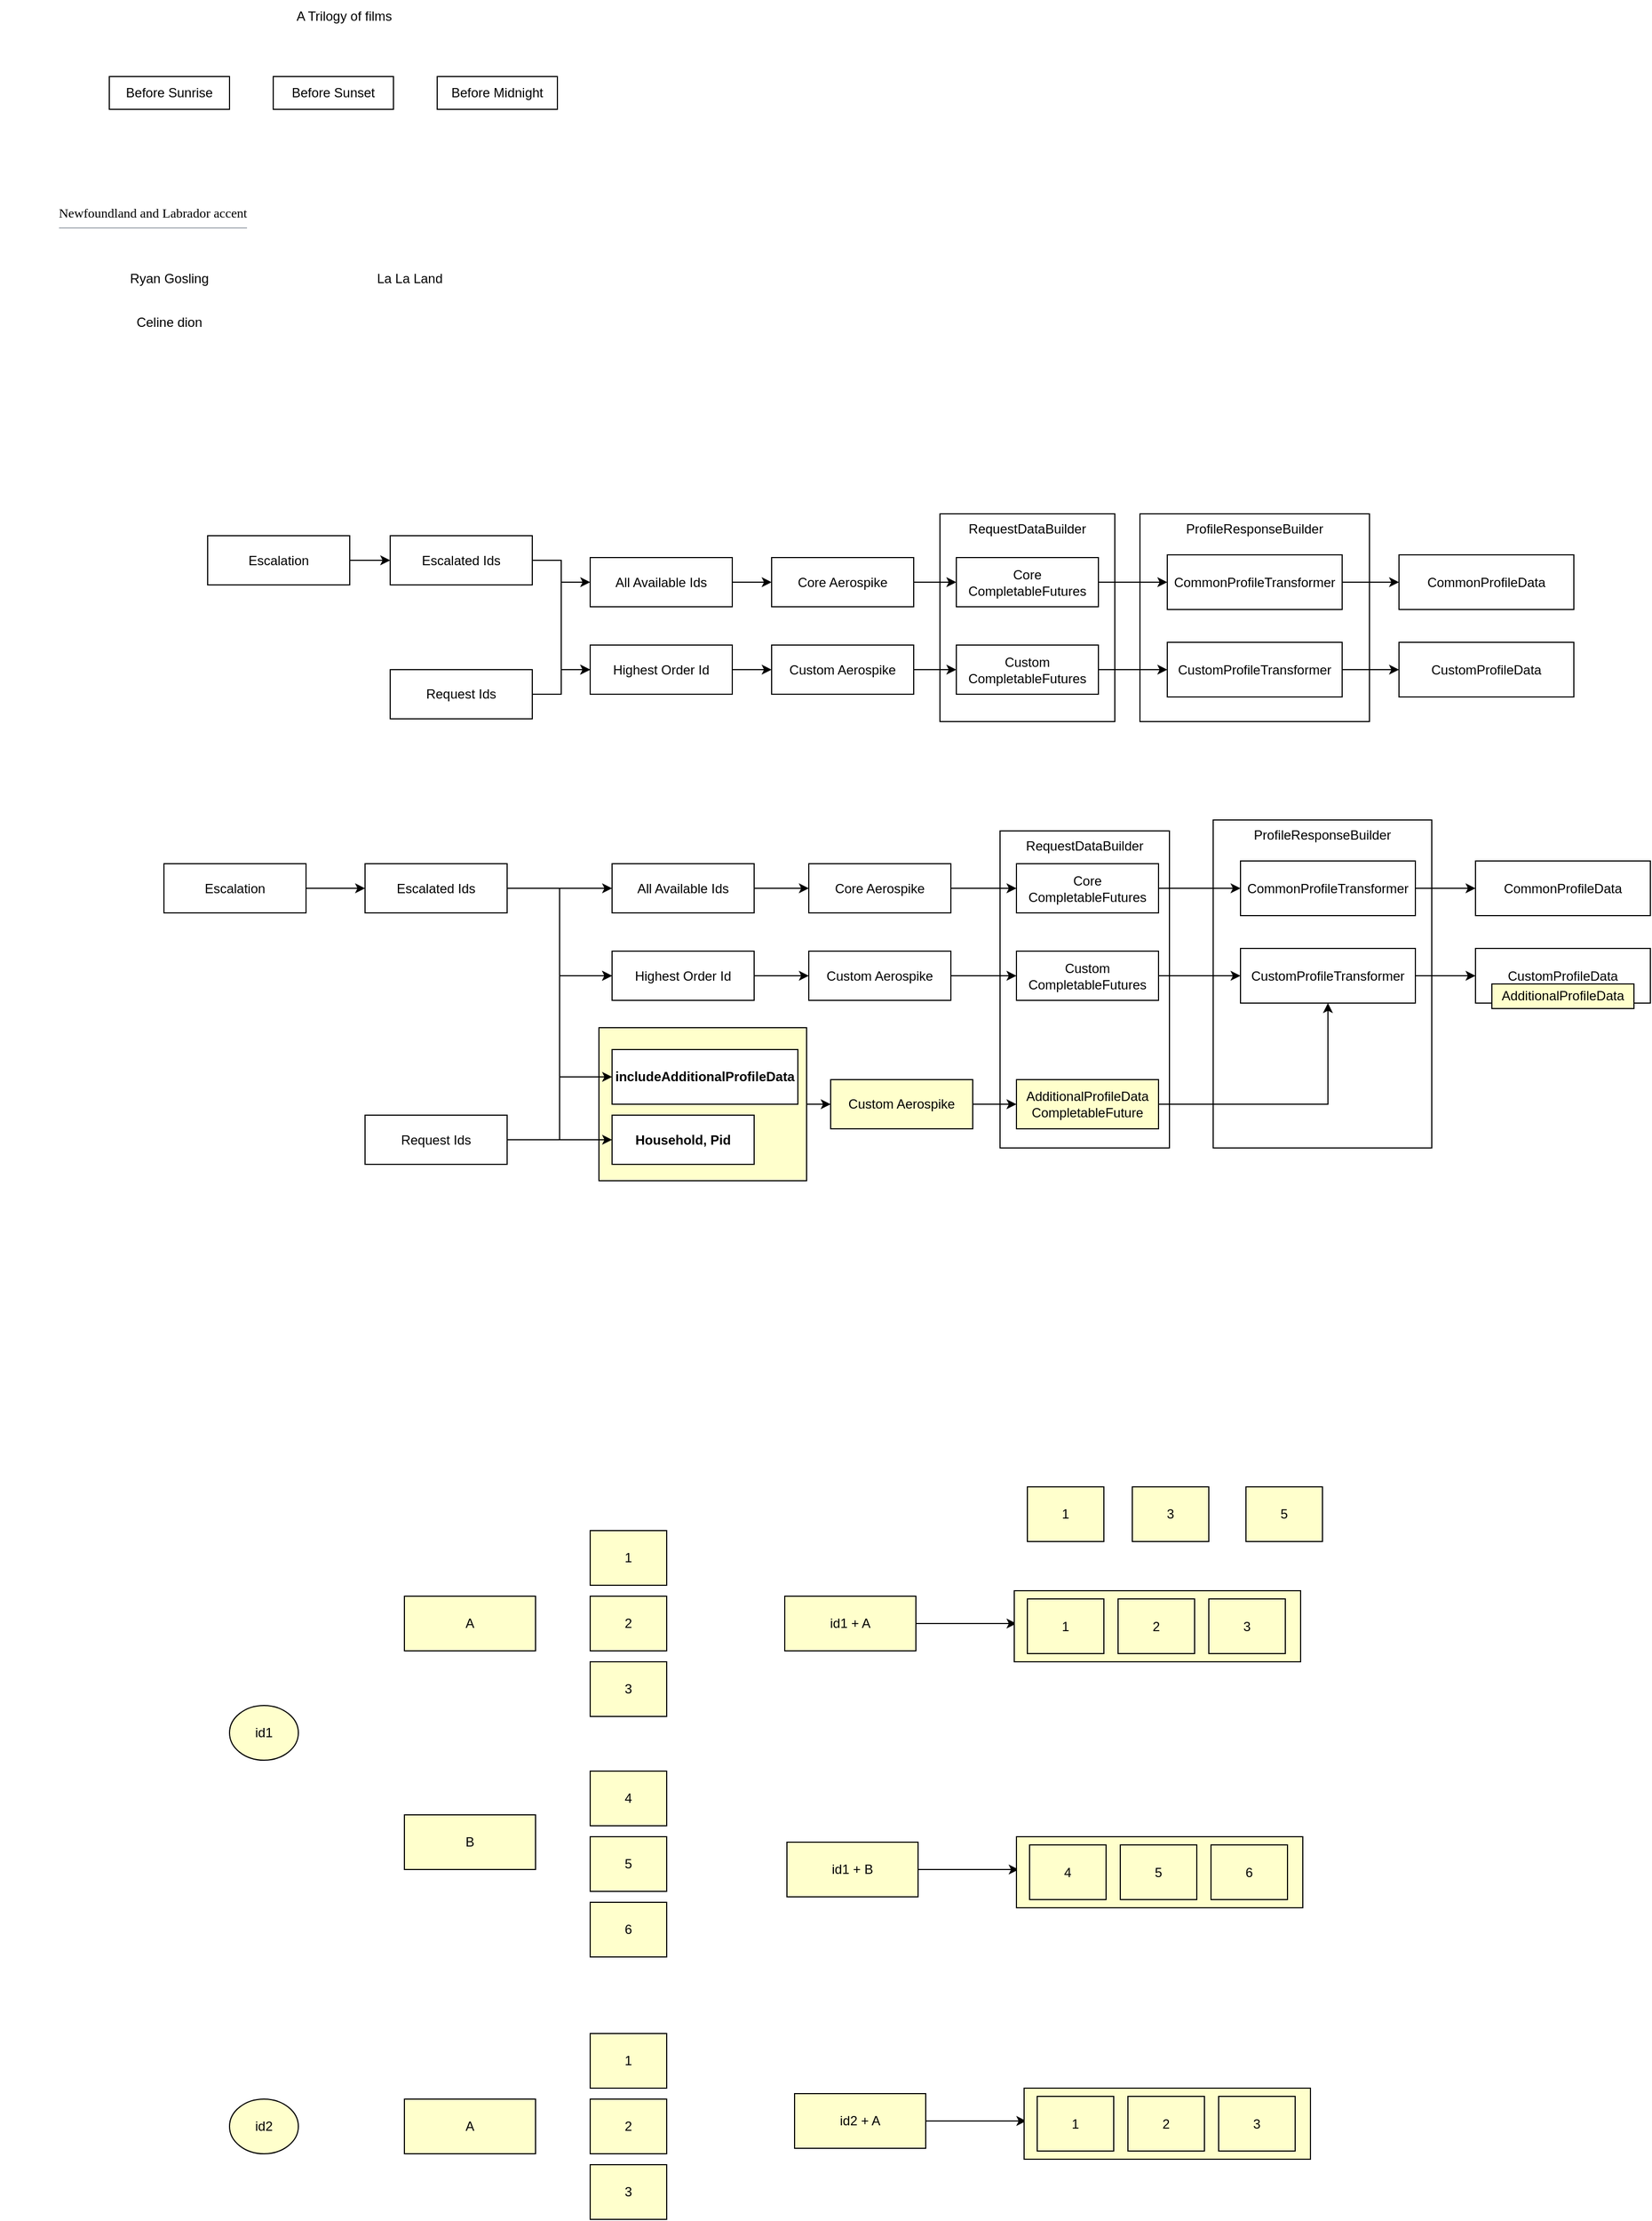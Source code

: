 <mxfile version="20.2.7" type="github">
  <diagram id="B_SzXJe0JUNsXyjz7goi" name="Page-1">
    <mxGraphModel dx="749" dy="396" grid="1" gridSize="10" guides="1" tooltips="1" connect="1" arrows="1" fold="1" page="1" pageScale="1" pageWidth="827" pageHeight="1169" math="0" shadow="0">
      <root>
        <mxCell id="0" />
        <mxCell id="1" parent="0" />
        <mxCell id="b_rr0pJjc8lgBxMN6gYH-127" value="RequestDataBuilder" style="rounded=0;whiteSpace=wrap;html=1;fontSize=12;verticalAlign=top;" vertex="1" parent="1">
          <mxGeometry x="995" y="920" width="155" height="290" as="geometry" />
        </mxCell>
        <mxCell id="b_rr0pJjc8lgBxMN6gYH-126" value="RequestDataBuilder" style="rounded=0;whiteSpace=wrap;html=1;fontSize=12;verticalAlign=top;" vertex="1" parent="1">
          <mxGeometry x="940" y="630" width="160" height="190" as="geometry" />
        </mxCell>
        <mxCell id="b_rr0pJjc8lgBxMN6gYH-71" value="ProfileResponseBuilder" style="rounded=0;whiteSpace=wrap;html=1;fontSize=12;verticalAlign=top;" vertex="1" parent="1">
          <mxGeometry x="1190" y="910" width="200" height="300" as="geometry" />
        </mxCell>
        <mxCell id="b_rr0pJjc8lgBxMN6gYH-60" value="ProfileResponseBuilder" style="rounded=0;whiteSpace=wrap;html=1;fontSize=12;verticalAlign=top;" vertex="1" parent="1">
          <mxGeometry x="1123" y="630" width="210" height="190" as="geometry" />
        </mxCell>
        <mxCell id="b_rr0pJjc8lgBxMN6gYH-129" value="" style="edgeStyle=orthogonalEdgeStyle;rounded=0;orthogonalLoop=1;jettySize=auto;html=1;fontSize=12;fillColor=#FFFFCC;" edge="1" parent="1" source="b_rr0pJjc8lgBxMN6gYH-59" target="b_rr0pJjc8lgBxMN6gYH-50">
          <mxGeometry relative="1" as="geometry" />
        </mxCell>
        <mxCell id="b_rr0pJjc8lgBxMN6gYH-59" value="" style="rounded=0;whiteSpace=wrap;html=1;fontSize=12;fillColor=#FFFFCC;" vertex="1" parent="1">
          <mxGeometry x="628" y="1100" width="190" height="140" as="geometry" />
        </mxCell>
        <mxCell id="b_rr0pJjc8lgBxMN6gYH-1" value="Before Sunrise" style="rounded=0;whiteSpace=wrap;html=1;" vertex="1" parent="1">
          <mxGeometry x="180" y="230" width="110" height="30" as="geometry" />
        </mxCell>
        <mxCell id="b_rr0pJjc8lgBxMN6gYH-2" value="Before Sunset" style="rounded=0;whiteSpace=wrap;html=1;" vertex="1" parent="1">
          <mxGeometry x="330" y="230" width="110" height="30" as="geometry" />
        </mxCell>
        <mxCell id="b_rr0pJjc8lgBxMN6gYH-3" value="Before Midnight" style="rounded=0;whiteSpace=wrap;html=1;" vertex="1" parent="1">
          <mxGeometry x="480" y="230" width="110" height="30" as="geometry" />
        </mxCell>
        <mxCell id="b_rr0pJjc8lgBxMN6gYH-4" value="A Trilogy of films" style="text;html=1;strokeColor=none;fillColor=none;align=center;verticalAlign=middle;whiteSpace=wrap;rounded=0;" vertex="1" parent="1">
          <mxGeometry x="320" y="160" width="150" height="30" as="geometry" />
        </mxCell>
        <mxCell id="b_rr0pJjc8lgBxMN6gYH-5" value="Ryan Gosling" style="text;html=1;strokeColor=none;fillColor=none;align=center;verticalAlign=middle;whiteSpace=wrap;rounded=0;" vertex="1" parent="1">
          <mxGeometry x="160" y="400" width="150" height="30" as="geometry" />
        </mxCell>
        <mxCell id="b_rr0pJjc8lgBxMN6gYH-6" value="La La Land" style="text;html=1;strokeColor=none;fillColor=none;align=center;verticalAlign=middle;whiteSpace=wrap;rounded=0;" vertex="1" parent="1">
          <mxGeometry x="380" y="400" width="150" height="30" as="geometry" />
        </mxCell>
        <mxCell id="b_rr0pJjc8lgBxMN6gYH-7" value="Celine dion" style="text;html=1;strokeColor=none;fillColor=none;align=center;verticalAlign=middle;whiteSpace=wrap;rounded=0;" vertex="1" parent="1">
          <mxGeometry x="160" y="440" width="150" height="30" as="geometry" />
        </mxCell>
        <mxCell id="b_rr0pJjc8lgBxMN6gYH-9" value="&lt;h1 style=&quot;color: rgb(0, 0, 0); margin: 0px 0px 0.25em; padding: 0px; overflow: visible; border-bottom: 1px solid rgb(162, 169, 177); font-weight: normal; font-family: &amp;quot;Linux Libertine&amp;quot;, Georgia, Times, serif; line-height: 1.3; font-style: normal; font-variant-ligatures: normal; font-variant-caps: normal; letter-spacing: normal; orphans: 2; text-align: start; text-indent: 0px; text-transform: none; widows: 2; word-spacing: 0px; -webkit-text-stroke-width: 0px; text-decoration-thickness: initial; text-decoration-style: initial; text-decoration-color: initial;&quot; class=&quot;firstHeading mw-first-heading&quot; id=&quot;firstHeading&quot;&gt;&lt;span style=&quot;&quot; class=&quot;mw-page-title-main&quot;&gt;&lt;font style=&quot;font-size: 12px;&quot;&gt;Newfoundland and Labrador accent&lt;/font&gt;&lt;/span&gt;&lt;/h1&gt;" style="text;html=1;strokeColor=none;fillColor=none;align=center;verticalAlign=middle;whiteSpace=wrap;rounded=0;" vertex="1" parent="1">
          <mxGeometry x="80" y="340" width="280" height="30" as="geometry" />
        </mxCell>
        <mxCell id="b_rr0pJjc8lgBxMN6gYH-46" value="" style="edgeStyle=orthogonalEdgeStyle;rounded=0;orthogonalLoop=1;jettySize=auto;html=1;fontSize=12;" edge="1" parent="1" source="b_rr0pJjc8lgBxMN6gYH-11" target="b_rr0pJjc8lgBxMN6gYH-44">
          <mxGeometry relative="1" as="geometry" />
        </mxCell>
        <mxCell id="b_rr0pJjc8lgBxMN6gYH-11" value="Core Aerospike" style="rounded=0;whiteSpace=wrap;html=1;fontSize=12;" vertex="1" parent="1">
          <mxGeometry x="786" y="670" width="130" height="45" as="geometry" />
        </mxCell>
        <mxCell id="b_rr0pJjc8lgBxMN6gYH-47" value="" style="edgeStyle=orthogonalEdgeStyle;rounded=0;orthogonalLoop=1;jettySize=auto;html=1;fontSize=12;" edge="1" parent="1" source="b_rr0pJjc8lgBxMN6gYH-12" target="b_rr0pJjc8lgBxMN6gYH-45">
          <mxGeometry relative="1" as="geometry" />
        </mxCell>
        <mxCell id="b_rr0pJjc8lgBxMN6gYH-12" value="Custom Aerospike" style="rounded=0;whiteSpace=wrap;html=1;fontSize=12;" vertex="1" parent="1">
          <mxGeometry x="786" y="750" width="130" height="45" as="geometry" />
        </mxCell>
        <mxCell id="b_rr0pJjc8lgBxMN6gYH-16" value="" style="edgeStyle=orthogonalEdgeStyle;rounded=0;orthogonalLoop=1;jettySize=auto;html=1;fontSize=12;" edge="1" parent="1" source="b_rr0pJjc8lgBxMN6gYH-13" target="b_rr0pJjc8lgBxMN6gYH-14">
          <mxGeometry relative="1" as="geometry" />
        </mxCell>
        <mxCell id="b_rr0pJjc8lgBxMN6gYH-13" value="Escalation" style="rounded=0;whiteSpace=wrap;html=1;fontSize=12;" vertex="1" parent="1">
          <mxGeometry x="270" y="650" width="130" height="45" as="geometry" />
        </mxCell>
        <mxCell id="b_rr0pJjc8lgBxMN6gYH-20" style="edgeStyle=orthogonalEdgeStyle;rounded=0;orthogonalLoop=1;jettySize=auto;html=1;entryX=0;entryY=0.5;entryDx=0;entryDy=0;fontSize=12;" edge="1" parent="1" source="b_rr0pJjc8lgBxMN6gYH-14" target="b_rr0pJjc8lgBxMN6gYH-18">
          <mxGeometry relative="1" as="geometry" />
        </mxCell>
        <mxCell id="b_rr0pJjc8lgBxMN6gYH-25" style="edgeStyle=orthogonalEdgeStyle;rounded=0;orthogonalLoop=1;jettySize=auto;html=1;entryX=0;entryY=0.5;entryDx=0;entryDy=0;fontSize=12;" edge="1" parent="1" source="b_rr0pJjc8lgBxMN6gYH-14" target="b_rr0pJjc8lgBxMN6gYH-22">
          <mxGeometry relative="1" as="geometry" />
        </mxCell>
        <mxCell id="b_rr0pJjc8lgBxMN6gYH-14" value="Escalated Ids" style="rounded=0;whiteSpace=wrap;html=1;fontSize=12;" vertex="1" parent="1">
          <mxGeometry x="437" y="650" width="130" height="45" as="geometry" />
        </mxCell>
        <mxCell id="b_rr0pJjc8lgBxMN6gYH-26" style="edgeStyle=orthogonalEdgeStyle;rounded=0;orthogonalLoop=1;jettySize=auto;html=1;entryX=0;entryY=0.5;entryDx=0;entryDy=0;fontSize=12;" edge="1" parent="1" source="b_rr0pJjc8lgBxMN6gYH-15" target="b_rr0pJjc8lgBxMN6gYH-22">
          <mxGeometry relative="1" as="geometry" />
        </mxCell>
        <mxCell id="b_rr0pJjc8lgBxMN6gYH-15" value="Request Ids" style="rounded=0;whiteSpace=wrap;html=1;fontSize=12;" vertex="1" parent="1">
          <mxGeometry x="437" y="772.5" width="130" height="45" as="geometry" />
        </mxCell>
        <mxCell id="b_rr0pJjc8lgBxMN6gYH-19" value="" style="edgeStyle=orthogonalEdgeStyle;rounded=0;orthogonalLoop=1;jettySize=auto;html=1;fontSize=12;" edge="1" parent="1" source="b_rr0pJjc8lgBxMN6gYH-18" target="b_rr0pJjc8lgBxMN6gYH-11">
          <mxGeometry relative="1" as="geometry" />
        </mxCell>
        <mxCell id="b_rr0pJjc8lgBxMN6gYH-18" value="All Available Ids" style="rounded=0;whiteSpace=wrap;html=1;fontSize=12;" vertex="1" parent="1">
          <mxGeometry x="620" y="670" width="130" height="45" as="geometry" />
        </mxCell>
        <mxCell id="b_rr0pJjc8lgBxMN6gYH-23" value="" style="edgeStyle=orthogonalEdgeStyle;rounded=0;orthogonalLoop=1;jettySize=auto;html=1;fontSize=12;" edge="1" parent="1" source="b_rr0pJjc8lgBxMN6gYH-22" target="b_rr0pJjc8lgBxMN6gYH-12">
          <mxGeometry relative="1" as="geometry" />
        </mxCell>
        <mxCell id="b_rr0pJjc8lgBxMN6gYH-22" value="Highest Order Id" style="rounded=0;whiteSpace=wrap;html=1;fontSize=12;" vertex="1" parent="1">
          <mxGeometry x="620" y="750" width="130" height="45" as="geometry" />
        </mxCell>
        <mxCell id="b_rr0pJjc8lgBxMN6gYH-42" value="" style="edgeStyle=orthogonalEdgeStyle;rounded=0;orthogonalLoop=1;jettySize=auto;html=1;fontSize=12;" edge="1" parent="1" source="b_rr0pJjc8lgBxMN6gYH-27" target="b_rr0pJjc8lgBxMN6gYH-40">
          <mxGeometry relative="1" as="geometry" />
        </mxCell>
        <mxCell id="b_rr0pJjc8lgBxMN6gYH-27" value="Core Aerospike" style="rounded=0;whiteSpace=wrap;html=1;fontSize=12;" vertex="1" parent="1">
          <mxGeometry x="820" y="950" width="130" height="45" as="geometry" />
        </mxCell>
        <mxCell id="b_rr0pJjc8lgBxMN6gYH-43" value="" style="edgeStyle=orthogonalEdgeStyle;rounded=0;orthogonalLoop=1;jettySize=auto;html=1;fontSize=12;" edge="1" parent="1" source="b_rr0pJjc8lgBxMN6gYH-28" target="b_rr0pJjc8lgBxMN6gYH-41">
          <mxGeometry relative="1" as="geometry" />
        </mxCell>
        <mxCell id="b_rr0pJjc8lgBxMN6gYH-28" value="Custom Aerospike" style="rounded=0;whiteSpace=wrap;html=1;fontSize=12;" vertex="1" parent="1">
          <mxGeometry x="820" y="1030" width="130" height="45" as="geometry" />
        </mxCell>
        <mxCell id="b_rr0pJjc8lgBxMN6gYH-29" value="" style="edgeStyle=orthogonalEdgeStyle;rounded=0;orthogonalLoop=1;jettySize=auto;html=1;fontSize=12;" edge="1" parent="1" source="b_rr0pJjc8lgBxMN6gYH-30" target="b_rr0pJjc8lgBxMN6gYH-33">
          <mxGeometry relative="1" as="geometry" />
        </mxCell>
        <mxCell id="b_rr0pJjc8lgBxMN6gYH-30" value="Escalation" style="rounded=0;whiteSpace=wrap;html=1;fontSize=12;" vertex="1" parent="1">
          <mxGeometry x="230" y="950" width="130" height="45" as="geometry" />
        </mxCell>
        <mxCell id="b_rr0pJjc8lgBxMN6gYH-31" style="edgeStyle=orthogonalEdgeStyle;rounded=0;orthogonalLoop=1;jettySize=auto;html=1;entryX=0;entryY=0.5;entryDx=0;entryDy=0;fontSize=12;" edge="1" parent="1" source="b_rr0pJjc8lgBxMN6gYH-33" target="b_rr0pJjc8lgBxMN6gYH-37">
          <mxGeometry relative="1" as="geometry" />
        </mxCell>
        <mxCell id="b_rr0pJjc8lgBxMN6gYH-32" style="edgeStyle=orthogonalEdgeStyle;rounded=0;orthogonalLoop=1;jettySize=auto;html=1;entryX=0;entryY=0.5;entryDx=0;entryDy=0;fontSize=12;" edge="1" parent="1" source="b_rr0pJjc8lgBxMN6gYH-33" target="b_rr0pJjc8lgBxMN6gYH-39">
          <mxGeometry relative="1" as="geometry" />
        </mxCell>
        <mxCell id="b_rr0pJjc8lgBxMN6gYH-33" value="Escalated Ids" style="rounded=0;whiteSpace=wrap;html=1;fontSize=12;" vertex="1" parent="1">
          <mxGeometry x="414" y="950" width="130" height="45" as="geometry" />
        </mxCell>
        <mxCell id="b_rr0pJjc8lgBxMN6gYH-34" style="edgeStyle=orthogonalEdgeStyle;rounded=0;orthogonalLoop=1;jettySize=auto;html=1;entryX=0;entryY=0.5;entryDx=0;entryDy=0;fontSize=12;" edge="1" parent="1" source="b_rr0pJjc8lgBxMN6gYH-35" target="b_rr0pJjc8lgBxMN6gYH-39">
          <mxGeometry relative="1" as="geometry" />
        </mxCell>
        <mxCell id="b_rr0pJjc8lgBxMN6gYH-49" style="edgeStyle=orthogonalEdgeStyle;rounded=0;orthogonalLoop=1;jettySize=auto;html=1;entryX=0;entryY=0.5;entryDx=0;entryDy=0;fontSize=12;" edge="1" parent="1" source="b_rr0pJjc8lgBxMN6gYH-35" target="b_rr0pJjc8lgBxMN6gYH-48">
          <mxGeometry relative="1" as="geometry" />
        </mxCell>
        <mxCell id="b_rr0pJjc8lgBxMN6gYH-58" style="edgeStyle=orthogonalEdgeStyle;rounded=0;orthogonalLoop=1;jettySize=auto;html=1;entryX=0;entryY=0.5;entryDx=0;entryDy=0;fontSize=12;" edge="1" parent="1" source="b_rr0pJjc8lgBxMN6gYH-35" target="b_rr0pJjc8lgBxMN6gYH-57">
          <mxGeometry relative="1" as="geometry" />
        </mxCell>
        <mxCell id="b_rr0pJjc8lgBxMN6gYH-35" value="Request Ids" style="rounded=0;whiteSpace=wrap;html=1;fontSize=12;" vertex="1" parent="1">
          <mxGeometry x="414" y="1180" width="130" height="45" as="geometry" />
        </mxCell>
        <mxCell id="b_rr0pJjc8lgBxMN6gYH-36" value="" style="edgeStyle=orthogonalEdgeStyle;rounded=0;orthogonalLoop=1;jettySize=auto;html=1;fontSize=12;" edge="1" parent="1" source="b_rr0pJjc8lgBxMN6gYH-37" target="b_rr0pJjc8lgBxMN6gYH-27">
          <mxGeometry relative="1" as="geometry" />
        </mxCell>
        <mxCell id="b_rr0pJjc8lgBxMN6gYH-37" value="All Available Ids" style="rounded=0;whiteSpace=wrap;html=1;fontSize=12;" vertex="1" parent="1">
          <mxGeometry x="640" y="950" width="130" height="45" as="geometry" />
        </mxCell>
        <mxCell id="b_rr0pJjc8lgBxMN6gYH-38" value="" style="edgeStyle=orthogonalEdgeStyle;rounded=0;orthogonalLoop=1;jettySize=auto;html=1;fontSize=12;" edge="1" parent="1" source="b_rr0pJjc8lgBxMN6gYH-39" target="b_rr0pJjc8lgBxMN6gYH-28">
          <mxGeometry relative="1" as="geometry" />
        </mxCell>
        <mxCell id="b_rr0pJjc8lgBxMN6gYH-39" value="Highest Order Id" style="rounded=0;whiteSpace=wrap;html=1;fontSize=12;" vertex="1" parent="1">
          <mxGeometry x="640" y="1030" width="130" height="45" as="geometry" />
        </mxCell>
        <mxCell id="b_rr0pJjc8lgBxMN6gYH-76" value="" style="edgeStyle=orthogonalEdgeStyle;rounded=0;orthogonalLoop=1;jettySize=auto;html=1;fontSize=12;" edge="1" parent="1" source="b_rr0pJjc8lgBxMN6gYH-40" target="b_rr0pJjc8lgBxMN6gYH-72">
          <mxGeometry relative="1" as="geometry" />
        </mxCell>
        <mxCell id="b_rr0pJjc8lgBxMN6gYH-40" value="Core CompletableFutures" style="rounded=0;whiteSpace=wrap;html=1;fontSize=12;" vertex="1" parent="1">
          <mxGeometry x="1010" y="950" width="130" height="45" as="geometry" />
        </mxCell>
        <mxCell id="b_rr0pJjc8lgBxMN6gYH-77" value="" style="edgeStyle=orthogonalEdgeStyle;rounded=0;orthogonalLoop=1;jettySize=auto;html=1;fontSize=12;" edge="1" parent="1" source="b_rr0pJjc8lgBxMN6gYH-41" target="b_rr0pJjc8lgBxMN6gYH-73">
          <mxGeometry relative="1" as="geometry" />
        </mxCell>
        <mxCell id="b_rr0pJjc8lgBxMN6gYH-41" value="Custom CompletableFutures" style="rounded=0;whiteSpace=wrap;html=1;fontSize=12;" vertex="1" parent="1">
          <mxGeometry x="1010" y="1030" width="130" height="45" as="geometry" />
        </mxCell>
        <mxCell id="b_rr0pJjc8lgBxMN6gYH-65" style="edgeStyle=orthogonalEdgeStyle;rounded=0;orthogonalLoop=1;jettySize=auto;html=1;entryX=0;entryY=0.5;entryDx=0;entryDy=0;fontSize=12;" edge="1" parent="1" source="b_rr0pJjc8lgBxMN6gYH-44" target="b_rr0pJjc8lgBxMN6gYH-62">
          <mxGeometry relative="1" as="geometry" />
        </mxCell>
        <mxCell id="b_rr0pJjc8lgBxMN6gYH-44" value="Core CompletableFutures" style="rounded=0;whiteSpace=wrap;html=1;fontSize=12;" vertex="1" parent="1">
          <mxGeometry x="955" y="670" width="130" height="45" as="geometry" />
        </mxCell>
        <mxCell id="b_rr0pJjc8lgBxMN6gYH-66" style="edgeStyle=orthogonalEdgeStyle;rounded=0;orthogonalLoop=1;jettySize=auto;html=1;entryX=0;entryY=0.5;entryDx=0;entryDy=0;fontSize=12;" edge="1" parent="1" source="b_rr0pJjc8lgBxMN6gYH-45" target="b_rr0pJjc8lgBxMN6gYH-63">
          <mxGeometry relative="1" as="geometry" />
        </mxCell>
        <mxCell id="b_rr0pJjc8lgBxMN6gYH-45" value="Custom CompletableFutures" style="rounded=0;whiteSpace=wrap;html=1;fontSize=12;" vertex="1" parent="1">
          <mxGeometry x="955" y="750" width="130" height="45" as="geometry" />
        </mxCell>
        <mxCell id="b_rr0pJjc8lgBxMN6gYH-48" value="Household, Pid" style="rounded=0;whiteSpace=wrap;html=1;fontSize=12;fontStyle=1" vertex="1" parent="1">
          <mxGeometry x="640" y="1180" width="130" height="45" as="geometry" />
        </mxCell>
        <mxCell id="b_rr0pJjc8lgBxMN6gYH-53" value="" style="edgeStyle=orthogonalEdgeStyle;rounded=0;orthogonalLoop=1;jettySize=auto;html=1;fontSize=12;fillColor=#FFFFCC;" edge="1" parent="1" source="b_rr0pJjc8lgBxMN6gYH-50" target="b_rr0pJjc8lgBxMN6gYH-52">
          <mxGeometry relative="1" as="geometry" />
        </mxCell>
        <mxCell id="b_rr0pJjc8lgBxMN6gYH-50" value="Custom Aerospike" style="rounded=0;whiteSpace=wrap;html=1;fontSize=12;fillColor=#FFFFCC;" vertex="1" parent="1">
          <mxGeometry x="840" y="1147.5" width="130" height="45" as="geometry" />
        </mxCell>
        <mxCell id="b_rr0pJjc8lgBxMN6gYH-133" style="edgeStyle=orthogonalEdgeStyle;rounded=0;orthogonalLoop=1;jettySize=auto;html=1;entryX=0.5;entryY=1;entryDx=0;entryDy=0;fontSize=12;fillColor=#FFFFCC;" edge="1" parent="1" source="b_rr0pJjc8lgBxMN6gYH-52" target="b_rr0pJjc8lgBxMN6gYH-73">
          <mxGeometry relative="1" as="geometry" />
        </mxCell>
        <mxCell id="b_rr0pJjc8lgBxMN6gYH-52" value="AdditionalProfileData CompletableFuture" style="rounded=0;whiteSpace=wrap;html=1;fontSize=12;fillColor=#FFFFCC;" vertex="1" parent="1">
          <mxGeometry x="1010" y="1147.5" width="130" height="45" as="geometry" />
        </mxCell>
        <mxCell id="b_rr0pJjc8lgBxMN6gYH-57" value="includeAdditionalProfileData" style="rounded=0;whiteSpace=wrap;html=1;fontSize=12;fillColor=#FFFFFF;fontStyle=1" vertex="1" parent="1">
          <mxGeometry x="640" y="1120" width="170" height="50" as="geometry" />
        </mxCell>
        <mxCell id="b_rr0pJjc8lgBxMN6gYH-70" value="" style="edgeStyle=orthogonalEdgeStyle;rounded=0;orthogonalLoop=1;jettySize=auto;html=1;fontSize=12;" edge="1" parent="1" source="b_rr0pJjc8lgBxMN6gYH-62" target="b_rr0pJjc8lgBxMN6gYH-69">
          <mxGeometry relative="1" as="geometry" />
        </mxCell>
        <mxCell id="b_rr0pJjc8lgBxMN6gYH-62" value="CommonProfileTransformer" style="rounded=0;whiteSpace=wrap;html=1;fontSize=12;" vertex="1" parent="1">
          <mxGeometry x="1148" y="667.5" width="160" height="50" as="geometry" />
        </mxCell>
        <mxCell id="b_rr0pJjc8lgBxMN6gYH-68" value="" style="edgeStyle=orthogonalEdgeStyle;rounded=0;orthogonalLoop=1;jettySize=auto;html=1;fontSize=12;" edge="1" parent="1" source="b_rr0pJjc8lgBxMN6gYH-63" target="b_rr0pJjc8lgBxMN6gYH-67">
          <mxGeometry relative="1" as="geometry" />
        </mxCell>
        <mxCell id="b_rr0pJjc8lgBxMN6gYH-63" value="CustomProfileTransformer" style="rounded=0;whiteSpace=wrap;html=1;fontSize=12;" vertex="1" parent="1">
          <mxGeometry x="1148" y="747.5" width="160" height="50" as="geometry" />
        </mxCell>
        <mxCell id="b_rr0pJjc8lgBxMN6gYH-67" value="CustomProfileData" style="rounded=0;whiteSpace=wrap;html=1;fontSize=12;" vertex="1" parent="1">
          <mxGeometry x="1360" y="747.5" width="160" height="50" as="geometry" />
        </mxCell>
        <mxCell id="b_rr0pJjc8lgBxMN6gYH-69" value="CommonProfileData" style="rounded=0;whiteSpace=wrap;html=1;fontSize=12;" vertex="1" parent="1">
          <mxGeometry x="1360" y="667.5" width="160" height="50" as="geometry" />
        </mxCell>
        <mxCell id="b_rr0pJjc8lgBxMN6gYH-82" style="edgeStyle=orthogonalEdgeStyle;rounded=0;orthogonalLoop=1;jettySize=auto;html=1;fontSize=12;" edge="1" parent="1" source="b_rr0pJjc8lgBxMN6gYH-72" target="b_rr0pJjc8lgBxMN6gYH-81">
          <mxGeometry relative="1" as="geometry" />
        </mxCell>
        <mxCell id="b_rr0pJjc8lgBxMN6gYH-72" value="CommonProfileTransformer" style="rounded=0;whiteSpace=wrap;html=1;fontSize=12;" vertex="1" parent="1">
          <mxGeometry x="1215" y="947.5" width="160" height="50" as="geometry" />
        </mxCell>
        <mxCell id="b_rr0pJjc8lgBxMN6gYH-83" style="edgeStyle=orthogonalEdgeStyle;rounded=0;orthogonalLoop=1;jettySize=auto;html=1;entryX=0;entryY=0.5;entryDx=0;entryDy=0;fontSize=12;" edge="1" parent="1" source="b_rr0pJjc8lgBxMN6gYH-73" target="b_rr0pJjc8lgBxMN6gYH-80">
          <mxGeometry relative="1" as="geometry" />
        </mxCell>
        <mxCell id="b_rr0pJjc8lgBxMN6gYH-73" value="CustomProfileTransformer" style="rounded=0;whiteSpace=wrap;html=1;fontSize=12;" vertex="1" parent="1">
          <mxGeometry x="1215" y="1027.5" width="160" height="50" as="geometry" />
        </mxCell>
        <mxCell id="b_rr0pJjc8lgBxMN6gYH-80" value="CustomProfileData" style="rounded=0;whiteSpace=wrap;html=1;fontSize=12;" vertex="1" parent="1">
          <mxGeometry x="1430" y="1027.5" width="160" height="50" as="geometry" />
        </mxCell>
        <mxCell id="b_rr0pJjc8lgBxMN6gYH-81" value="CommonProfileData" style="rounded=0;whiteSpace=wrap;html=1;fontSize=12;" vertex="1" parent="1">
          <mxGeometry x="1430" y="947.5" width="160" height="50" as="geometry" />
        </mxCell>
        <mxCell id="b_rr0pJjc8lgBxMN6gYH-88" value="id1" style="ellipse;whiteSpace=wrap;html=1;fontSize=12;fillColor=#FFFFCC;" vertex="1" parent="1">
          <mxGeometry x="290" y="1720" width="63" height="50" as="geometry" />
        </mxCell>
        <mxCell id="b_rr0pJjc8lgBxMN6gYH-89" value="A" style="rounded=0;whiteSpace=wrap;html=1;fontSize=12;fillColor=#FFFFCC;" vertex="1" parent="1">
          <mxGeometry x="450" y="1620" width="120" height="50" as="geometry" />
        </mxCell>
        <mxCell id="b_rr0pJjc8lgBxMN6gYH-90" value="B" style="rounded=0;whiteSpace=wrap;html=1;fontSize=12;fillColor=#FFFFCC;" vertex="1" parent="1">
          <mxGeometry x="450" y="1820" width="120" height="50" as="geometry" />
        </mxCell>
        <mxCell id="b_rr0pJjc8lgBxMN6gYH-91" value="1" style="rounded=0;whiteSpace=wrap;html=1;fontSize=12;fillColor=#FFFFCC;" vertex="1" parent="1">
          <mxGeometry x="620" y="1560" width="70" height="50" as="geometry" />
        </mxCell>
        <mxCell id="b_rr0pJjc8lgBxMN6gYH-92" value="2" style="rounded=0;whiteSpace=wrap;html=1;fontSize=12;fillColor=#FFFFCC;" vertex="1" parent="1">
          <mxGeometry x="620" y="1620" width="70" height="50" as="geometry" />
        </mxCell>
        <mxCell id="b_rr0pJjc8lgBxMN6gYH-93" value="3" style="rounded=0;whiteSpace=wrap;html=1;fontSize=12;fillColor=#FFFFCC;" vertex="1" parent="1">
          <mxGeometry x="620" y="1680" width="70" height="50" as="geometry" />
        </mxCell>
        <mxCell id="b_rr0pJjc8lgBxMN6gYH-94" value="4" style="rounded=0;whiteSpace=wrap;html=1;fontSize=12;fillColor=#FFFFCC;" vertex="1" parent="1">
          <mxGeometry x="620" y="1780" width="70" height="50" as="geometry" />
        </mxCell>
        <mxCell id="b_rr0pJjc8lgBxMN6gYH-95" value="5" style="rounded=0;whiteSpace=wrap;html=1;fontSize=12;fillColor=#FFFFCC;" vertex="1" parent="1">
          <mxGeometry x="620" y="1840" width="70" height="50" as="geometry" />
        </mxCell>
        <mxCell id="b_rr0pJjc8lgBxMN6gYH-96" value="6" style="rounded=0;whiteSpace=wrap;html=1;fontSize=12;fillColor=#FFFFCC;" vertex="1" parent="1">
          <mxGeometry x="620" y="1900" width="70" height="50" as="geometry" />
        </mxCell>
        <mxCell id="b_rr0pJjc8lgBxMN6gYH-100" style="edgeStyle=orthogonalEdgeStyle;rounded=0;orthogonalLoop=1;jettySize=auto;html=1;fontSize=12;fillColor=#FFFFCC;" edge="1" parent="1" source="b_rr0pJjc8lgBxMN6gYH-98">
          <mxGeometry relative="1" as="geometry">
            <mxPoint x="1010" y="1645" as="targetPoint" />
          </mxGeometry>
        </mxCell>
        <mxCell id="b_rr0pJjc8lgBxMN6gYH-98" value="id1 + A" style="rounded=0;whiteSpace=wrap;html=1;fontSize=12;fillColor=#FFFFCC;" vertex="1" parent="1">
          <mxGeometry x="798" y="1620" width="120" height="50" as="geometry" />
        </mxCell>
        <mxCell id="b_rr0pJjc8lgBxMN6gYH-101" value="" style="rounded=0;whiteSpace=wrap;html=1;fontSize=12;fillColor=#FFFFCC;" vertex="1" parent="1">
          <mxGeometry x="1008" y="1615" width="262" height="65" as="geometry" />
        </mxCell>
        <mxCell id="b_rr0pJjc8lgBxMN6gYH-102" value="1" style="rounded=0;whiteSpace=wrap;html=1;fontSize=12;fillColor=#FFFFCC;" vertex="1" parent="1">
          <mxGeometry x="1020" y="1622.5" width="70" height="50" as="geometry" />
        </mxCell>
        <mxCell id="b_rr0pJjc8lgBxMN6gYH-103" value="2" style="rounded=0;whiteSpace=wrap;html=1;fontSize=12;fillColor=#FFFFCC;" vertex="1" parent="1">
          <mxGeometry x="1103" y="1622.5" width="70" height="50" as="geometry" />
        </mxCell>
        <mxCell id="b_rr0pJjc8lgBxMN6gYH-104" value="3" style="rounded=0;whiteSpace=wrap;html=1;fontSize=12;fillColor=#FFFFCC;" vertex="1" parent="1">
          <mxGeometry x="1186" y="1622.5" width="70" height="50" as="geometry" />
        </mxCell>
        <mxCell id="b_rr0pJjc8lgBxMN6gYH-105" style="edgeStyle=orthogonalEdgeStyle;rounded=0;orthogonalLoop=1;jettySize=auto;html=1;fontSize=12;fillColor=#FFFFCC;" edge="1" parent="1" source="b_rr0pJjc8lgBxMN6gYH-106">
          <mxGeometry relative="1" as="geometry">
            <mxPoint x="1012" y="1870" as="targetPoint" />
          </mxGeometry>
        </mxCell>
        <mxCell id="b_rr0pJjc8lgBxMN6gYH-106" value="id1 + B" style="rounded=0;whiteSpace=wrap;html=1;fontSize=12;fillColor=#FFFFCC;" vertex="1" parent="1">
          <mxGeometry x="800" y="1845" width="120" height="50" as="geometry" />
        </mxCell>
        <mxCell id="b_rr0pJjc8lgBxMN6gYH-107" value="" style="rounded=0;whiteSpace=wrap;html=1;fontSize=12;fillColor=#FFFFCC;" vertex="1" parent="1">
          <mxGeometry x="1010" y="1840" width="262" height="65" as="geometry" />
        </mxCell>
        <mxCell id="b_rr0pJjc8lgBxMN6gYH-108" value="4" style="rounded=0;whiteSpace=wrap;html=1;fontSize=12;fillColor=#FFFFCC;" vertex="1" parent="1">
          <mxGeometry x="1022" y="1847.5" width="70" height="50" as="geometry" />
        </mxCell>
        <mxCell id="b_rr0pJjc8lgBxMN6gYH-109" value="5" style="rounded=0;whiteSpace=wrap;html=1;fontSize=12;fillColor=#FFFFCC;" vertex="1" parent="1">
          <mxGeometry x="1105" y="1847.5" width="70" height="50" as="geometry" />
        </mxCell>
        <mxCell id="b_rr0pJjc8lgBxMN6gYH-110" value="6" style="rounded=0;whiteSpace=wrap;html=1;fontSize=12;fillColor=#FFFFCC;" vertex="1" parent="1">
          <mxGeometry x="1188" y="1847.5" width="70" height="50" as="geometry" />
        </mxCell>
        <mxCell id="b_rr0pJjc8lgBxMN6gYH-111" value="1" style="rounded=0;whiteSpace=wrap;html=1;fontSize=12;fillColor=#FFFFCC;" vertex="1" parent="1">
          <mxGeometry x="1020" y="1520" width="70" height="50" as="geometry" />
        </mxCell>
        <mxCell id="b_rr0pJjc8lgBxMN6gYH-112" value="3" style="rounded=0;whiteSpace=wrap;html=1;fontSize=12;fillColor=#FFFFCC;" vertex="1" parent="1">
          <mxGeometry x="1116" y="1520" width="70" height="50" as="geometry" />
        </mxCell>
        <mxCell id="b_rr0pJjc8lgBxMN6gYH-114" value="5" style="rounded=0;whiteSpace=wrap;html=1;fontSize=12;fillColor=#FFFFCC;" vertex="1" parent="1">
          <mxGeometry x="1220" y="1520" width="70" height="50" as="geometry" />
        </mxCell>
        <mxCell id="b_rr0pJjc8lgBxMN6gYH-115" value="id2" style="ellipse;whiteSpace=wrap;html=1;fontSize=12;fillColor=#FFFFCC;" vertex="1" parent="1">
          <mxGeometry x="290" y="2080" width="63" height="50" as="geometry" />
        </mxCell>
        <mxCell id="b_rr0pJjc8lgBxMN6gYH-116" value="A" style="rounded=0;whiteSpace=wrap;html=1;fontSize=12;fillColor=#FFFFCC;" vertex="1" parent="1">
          <mxGeometry x="450" y="2080" width="120" height="50" as="geometry" />
        </mxCell>
        <mxCell id="b_rr0pJjc8lgBxMN6gYH-117" value="1" style="rounded=0;whiteSpace=wrap;html=1;fontSize=12;fillColor=#FFFFCC;" vertex="1" parent="1">
          <mxGeometry x="620" y="2020" width="70" height="50" as="geometry" />
        </mxCell>
        <mxCell id="b_rr0pJjc8lgBxMN6gYH-118" value="2" style="rounded=0;whiteSpace=wrap;html=1;fontSize=12;fillColor=#FFFFCC;" vertex="1" parent="1">
          <mxGeometry x="620" y="2080" width="70" height="50" as="geometry" />
        </mxCell>
        <mxCell id="b_rr0pJjc8lgBxMN6gYH-119" value="3" style="rounded=0;whiteSpace=wrap;html=1;fontSize=12;fillColor=#FFFFCC;" vertex="1" parent="1">
          <mxGeometry x="620" y="2140" width="70" height="50" as="geometry" />
        </mxCell>
        <mxCell id="b_rr0pJjc8lgBxMN6gYH-120" style="edgeStyle=orthogonalEdgeStyle;rounded=0;orthogonalLoop=1;jettySize=auto;html=1;fontSize=12;fillColor=#FFFFCC;" edge="1" parent="1" source="b_rr0pJjc8lgBxMN6gYH-121">
          <mxGeometry relative="1" as="geometry">
            <mxPoint x="1019" y="2100" as="targetPoint" />
          </mxGeometry>
        </mxCell>
        <mxCell id="b_rr0pJjc8lgBxMN6gYH-121" value="id2 + A" style="rounded=0;whiteSpace=wrap;html=1;fontSize=12;fillColor=#FFFFCC;" vertex="1" parent="1">
          <mxGeometry x="807" y="2075" width="120" height="50" as="geometry" />
        </mxCell>
        <mxCell id="b_rr0pJjc8lgBxMN6gYH-122" value="" style="rounded=0;whiteSpace=wrap;html=1;fontSize=12;fillColor=#FFFFCC;" vertex="1" parent="1">
          <mxGeometry x="1017" y="2070" width="262" height="65" as="geometry" />
        </mxCell>
        <mxCell id="b_rr0pJjc8lgBxMN6gYH-123" value="1" style="rounded=0;whiteSpace=wrap;html=1;fontSize=12;fillColor=#FFFFCC;" vertex="1" parent="1">
          <mxGeometry x="1029" y="2077.5" width="70" height="50" as="geometry" />
        </mxCell>
        <mxCell id="b_rr0pJjc8lgBxMN6gYH-124" value="2" style="rounded=0;whiteSpace=wrap;html=1;fontSize=12;fillColor=#FFFFCC;" vertex="1" parent="1">
          <mxGeometry x="1112" y="2077.5" width="70" height="50" as="geometry" />
        </mxCell>
        <mxCell id="b_rr0pJjc8lgBxMN6gYH-125" value="3" style="rounded=0;whiteSpace=wrap;html=1;fontSize=12;fillColor=#FFFFCC;" vertex="1" parent="1">
          <mxGeometry x="1195" y="2077.5" width="70" height="50" as="geometry" />
        </mxCell>
        <mxCell id="b_rr0pJjc8lgBxMN6gYH-134" value="AdditionalProfileData" style="rounded=0;whiteSpace=wrap;html=1;fontSize=12;fillColor=#FFFFCC;" vertex="1" parent="1">
          <mxGeometry x="1445" y="1060" width="130" height="22.5" as="geometry" />
        </mxCell>
      </root>
    </mxGraphModel>
  </diagram>
</mxfile>
